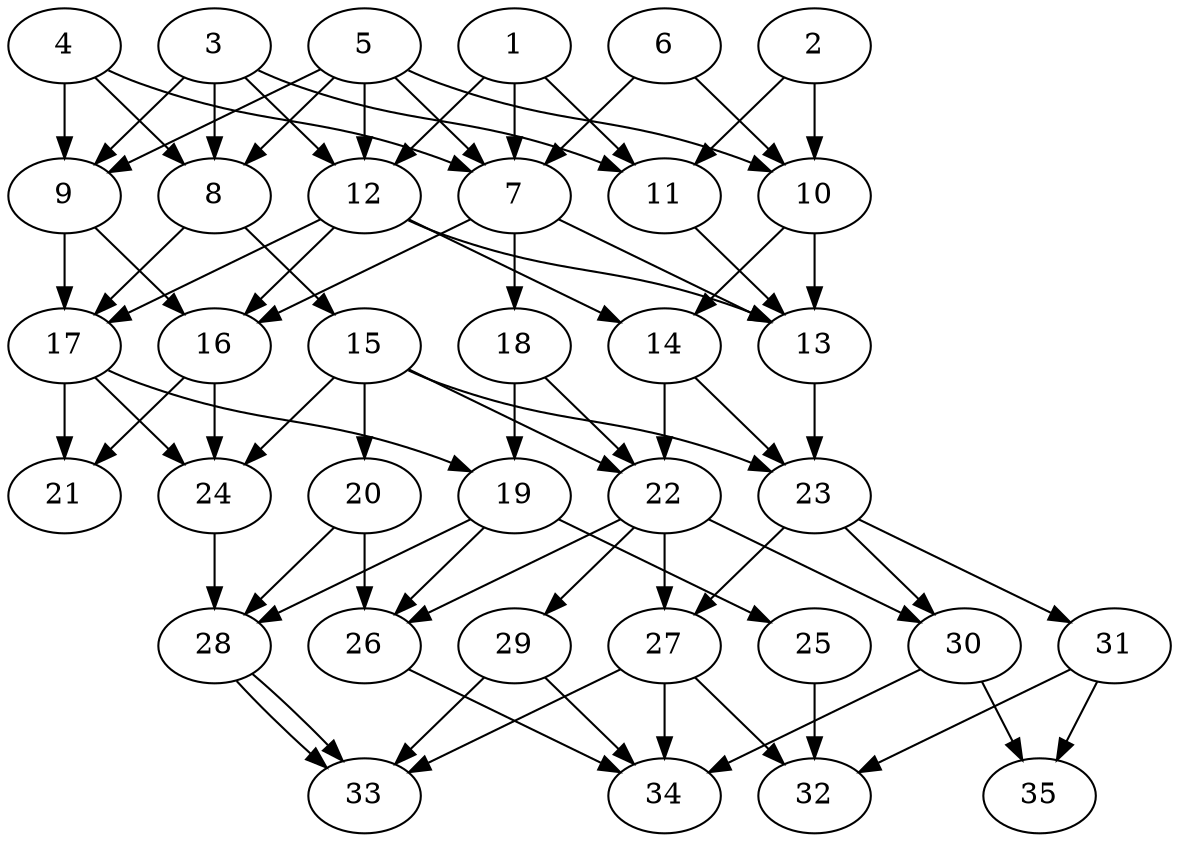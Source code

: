 // DAG (tier=2-normal, mode=compute, n=35, ccr=0.380, fat=0.534, density=0.575, regular=0.538, jump=0.159, mindata=524288, maxdata=8388608)
// DAG automatically generated by daggen at Sun Aug 24 16:33:33 2025
// /home/ermia/Project/Environments/daggen/bin/daggen --dot --ccr 0.380 --fat 0.534 --regular 0.538 --density 0.575 --jump 0.159 --mindata 524288 --maxdata 8388608 -n 35 
digraph G {
  1 [size="314648507620163200", alpha="0.19", expect_size="157324253810081600"]
  1 -> 7 [size ="259322072268800"]
  1 -> 11 [size ="259322072268800"]
  1 -> 12 [size ="259322072268800"]
  2 [size="9983290129944692", alpha="0.05", expect_size="4991645064972346"]
  2 -> 10 [size ="488102766313472"]
  2 -> 11 [size ="488102766313472"]
  3 [size="7203191073479327744", alpha="0.10", expect_size="3601595536739663872"]
  3 -> 8 [size ="29838245101568"]
  3 -> 9 [size ="29838245101568"]
  3 -> 11 [size ="29838245101568"]
  3 -> 12 [size ="29838245101568"]
  4 [size="68874211551764021248", alpha="0.05", expect_size="34437105775882010624"]
  4 -> 7 [size ="134419130089472"]
  4 -> 8 [size ="134419130089472"]
  4 -> 9 [size ="134419130089472"]
  5 [size="4139406191878995968", alpha="0.12", expect_size="2069703095939497984"]
  5 -> 7 [size ="20624432955392"]
  5 -> 8 [size ="20624432955392"]
  5 -> 9 [size ="20624432955392"]
  5 -> 10 [size ="20624432955392"]
  5 -> 12 [size ="20624432955392"]
  6 [size="200560402241744320", alpha="0.01", expect_size="100280201120872160"]
  6 -> 7 [size ="440561379049472"]
  6 -> 10 [size ="440561379049472"]
  7 [size="221534740005829738496", alpha="0.06", expect_size="110767370002914869248"]
  7 -> 13 [size ="292898994126848"]
  7 -> 16 [size ="292898994126848"]
  7 -> 18 [size ="292898994126848"]
  8 [size="15376459458722314", alpha="0.12", expect_size="7688229729361157"]
  8 -> 15 [size ="481089428652032"]
  8 -> 17 [size ="481089428652032"]
  9 [size="282531827837030105088", alpha="0.14", expect_size="141265913918515052544"]
  9 -> 16 [size ="344456914010112"]
  9 -> 17 [size ="344456914010112"]
  10 [size="1907411536270872", alpha="0.08", expect_size="953705768135436"]
  10 -> 13 [size ="42694122405888"]
  10 -> 14 [size ="42694122405888"]
  11 [size="130061205756054976", alpha="0.20", expect_size="65030602878027488"]
  11 -> 13 [size ="170625125580800"]
  12 [size="9021035950682380", alpha="0.13", expect_size="4510517975341190"]
  12 -> 13 [size ="178817347878912"]
  12 -> 14 [size ="178817347878912"]
  12 -> 16 [size ="178817347878912"]
  12 -> 17 [size ="178817347878912"]
  13 [size="8309573463517954048", alpha="0.01", expect_size="4154786731758977024"]
  13 -> 23 [size ="32820294582272"]
  14 [size="143946369051937210368", alpha="0.06", expect_size="71973184525968605184"]
  14 -> 22 [size ="219730560417792"]
  14 -> 23 [size ="219730560417792"]
  15 [size="374756029283490304", alpha="0.09", expect_size="187378014641745152"]
  15 -> 20 [size ="177580128862208"]
  15 -> 22 [size ="177580128862208"]
  15 -> 23 [size ="177580128862208"]
  15 -> 24 [size ="177580128862208"]
  16 [size="3983022309463031808", alpha="0.18", expect_size="1991511154731515904"]
  16 -> 21 [size ="20101654904832"]
  16 -> 24 [size ="20101654904832"]
  17 [size="94810831481731022848", alpha="0.15", expect_size="47405415740865511424"]
  17 -> 19 [size ="166339461251072"]
  17 -> 21 [size ="166339461251072"]
  17 -> 24 [size ="166339461251072"]
  18 [size="54071875805373768", alpha="0.14", expect_size="27035937902686884"]
  18 -> 19 [size ="34364570206208"]
  18 -> 22 [size ="34364570206208"]
  19 [size="2922073070230350", alpha="0.05", expect_size="1461036535115175"]
  19 -> 25 [size ="284142285619200"]
  19 -> 26 [size ="284142285619200"]
  19 -> 28 [size ="284142285619200"]
  20 [size="1012468719621666560", alpha="0.20", expect_size="506234359810833280"]
  20 -> 26 [size ="370519077552128"]
  20 -> 28 [size ="370519077552128"]
  21 [size="119916501010221120", alpha="0.02", expect_size="59958250505110560"]
  22 [size="48009754874460936", alpha="0.16", expect_size="24004877437230468"]
  22 -> 26 [size ="59399070547968"]
  22 -> 27 [size ="59399070547968"]
  22 -> 29 [size ="59399070547968"]
  22 -> 30 [size ="59399070547968"]
  23 [size="441843420194016329728", alpha="0.01", expect_size="220921710097008164864"]
  23 -> 27 [size ="464090040369152"]
  23 -> 30 [size ="464090040369152"]
  23 -> 31 [size ="464090040369152"]
  24 [size="88260925303929438208", alpha="0.00", expect_size="44130462651964719104"]
  24 -> 28 [size ="158587506655232"]
  25 [size="15309249454499948", alpha="0.01", expect_size="7654624727249974"]
  25 -> 32 [size ="402164765687808"]
  26 [size="19553987622836940", alpha="0.15", expect_size="9776993811418470"]
  26 -> 34 [size ="8388608000000"]
  27 [size="752973711217425408", alpha="0.15", expect_size="376486855608712704"]
  27 -> 32 [size ="501632794099712"]
  27 -> 33 [size ="501632794099712"]
  27 -> 34 [size ="501632794099712"]
  28 [size="238761193359148928", alpha="0.17", expect_size="119380596679574464"]
  28 -> 33 [size ="96061775413248"]
  28 -> 33 [size ="96061775413248"]
  29 [size="673474511512797184", alpha="0.06", expect_size="336737255756398592"]
  29 -> 33 [size ="6146635071488"]
  29 -> 34 [size ="6146635071488"]
  30 [size="15469685564309382", alpha="0.18", expect_size="7734842782154691"]
  30 -> 34 [size ="543062677782528"]
  30 -> 35 [size ="543062677782528"]
  31 [size="117248988270300672", alpha="0.17", expect_size="58624494135150336"]
  31 -> 32 [size ="88768325353472"]
  31 -> 35 [size ="88768325353472"]
  32 [size="724328240319570048", alpha="0.11", expect_size="362164120159785024"]
  33 [size="198087670587101056", alpha="0.09", expect_size="99043835293550528"]
  34 [size="192594082034878752", alpha="0.09", expect_size="96297041017439376"]
  35 [size="267464416602213056512", alpha="0.03", expect_size="133732208301106528256"]
}